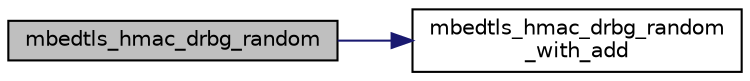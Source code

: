 digraph "mbedtls_hmac_drbg_random"
{
 // LATEX_PDF_SIZE
  edge [fontname="Helvetica",fontsize="10",labelfontname="Helvetica",labelfontsize="10"];
  node [fontname="Helvetica",fontsize="10",shape=record];
  rankdir="LR";
  Node1 [label="mbedtls_hmac_drbg_random",height=0.2,width=0.4,color="black", fillcolor="grey75", style="filled", fontcolor="black",tooltip="HMAC_DRBG generate random."];
  Node1 -> Node2 [color="midnightblue",fontsize="10",style="solid",fontname="Helvetica"];
  Node2 [label="mbedtls_hmac_drbg_random\l_with_add",height=0.2,width=0.4,color="black", fillcolor="white", style="filled",URL="$dc/d77/hmac__drbg_8c.html#a0b1928ccb17c9919214fb5becfb8dd76",tooltip="HMAC_DRBG generate random with additional update input."];
}

